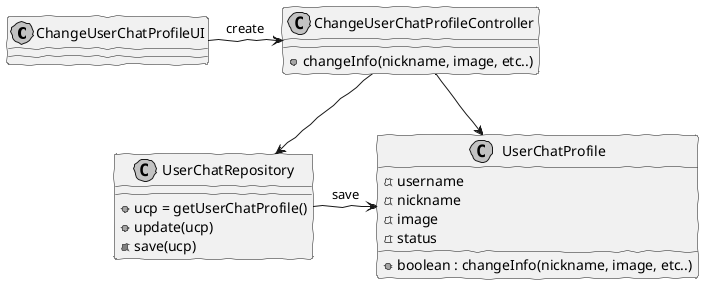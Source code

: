 @startuml cd_user_chat_profile.png
skinparam handwritten true
skinparam monochrome true
skinparam packageStyle rect
skinparam defaultFontName FG Virgil
skinparam shadowing false  

class ChangeUserChatProfileUI{    
}
class ChangeUserChatProfileController{
    +changeInfo(nickname, image, etc..)
}
class UserChatRepository{
    +ucp = getUserChatProfile()
    +update(ucp)
    -save(ucp)
}
class UserChatProfile{
    -username
    -nickname
    -image
    -status
    +boolean : changeInfo(nickname, image, etc..)
}
ChangeUserChatProfileUI -> ChangeUserChatProfileController : create
ChangeUserChatProfileController --> UserChatRepository
ChangeUserChatProfileController --> UserChatProfile
UserChatRepository -> UserChatProfile : save

@enduml
